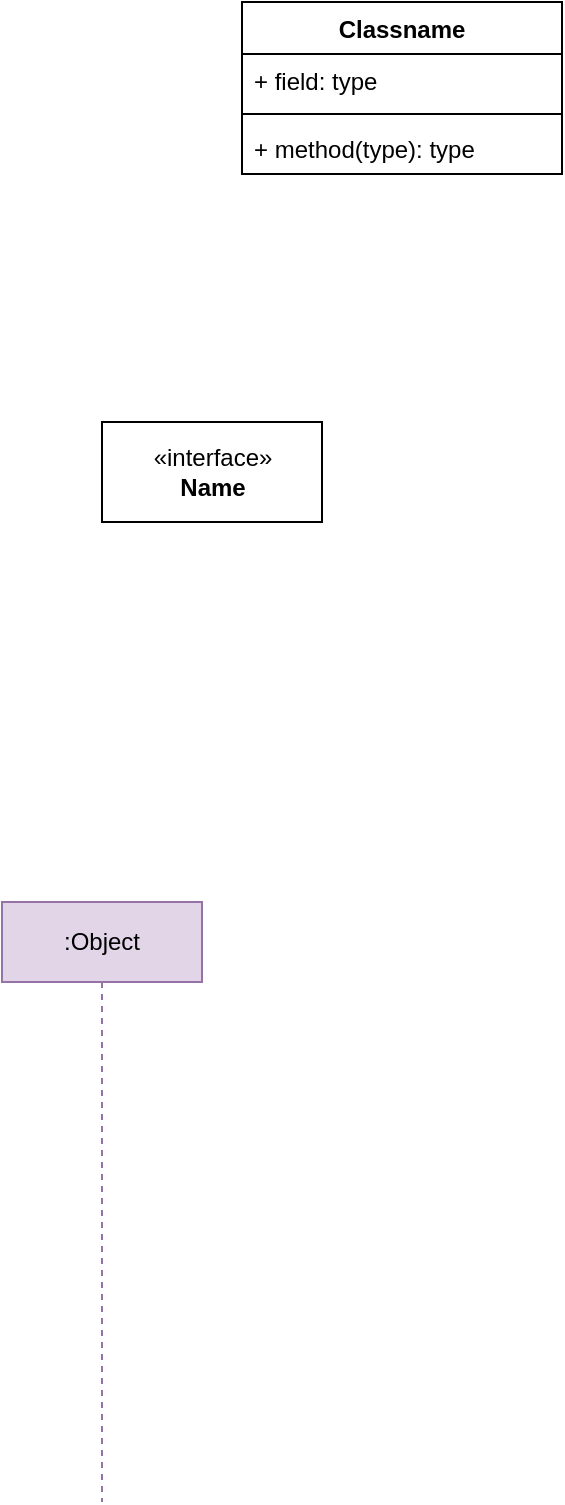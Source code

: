 <mxfile version="14.2.4" type="github">
  <diagram id="_F_64oqfM2NHJuzdLTU4" name="Page-1">
    <mxGraphModel dx="1186" dy="704" grid="1" gridSize="10" guides="1" tooltips="1" connect="1" arrows="1" fold="1" page="1" pageScale="1" pageWidth="827" pageHeight="1169" math="0" shadow="0">
      <root>
        <mxCell id="0" />
        <mxCell id="1" parent="0" />
        <mxCell id="93cJwJaK-memAjawnzbn-3" value="Classname" style="swimlane;fontStyle=1;align=center;verticalAlign=top;childLayout=stackLayout;horizontal=1;startSize=26;horizontalStack=0;resizeParent=1;resizeParentMax=0;resizeLast=0;collapsible=1;marginBottom=0;" vertex="1" parent="1">
          <mxGeometry x="300" y="80" width="160" height="86" as="geometry" />
        </mxCell>
        <mxCell id="93cJwJaK-memAjawnzbn-4" value="+ field: type" style="text;strokeColor=none;fillColor=none;align=left;verticalAlign=top;spacingLeft=4;spacingRight=4;overflow=hidden;rotatable=0;points=[[0,0.5],[1,0.5]];portConstraint=eastwest;" vertex="1" parent="93cJwJaK-memAjawnzbn-3">
          <mxGeometry y="26" width="160" height="26" as="geometry" />
        </mxCell>
        <mxCell id="93cJwJaK-memAjawnzbn-5" value="" style="line;strokeWidth=1;fillColor=none;align=left;verticalAlign=middle;spacingTop=-1;spacingLeft=3;spacingRight=3;rotatable=0;labelPosition=right;points=[];portConstraint=eastwest;" vertex="1" parent="93cJwJaK-memAjawnzbn-3">
          <mxGeometry y="52" width="160" height="8" as="geometry" />
        </mxCell>
        <mxCell id="93cJwJaK-memAjawnzbn-6" value="+ method(type): type" style="text;strokeColor=none;fillColor=none;align=left;verticalAlign=top;spacingLeft=4;spacingRight=4;overflow=hidden;rotatable=0;points=[[0,0.5],[1,0.5]];portConstraint=eastwest;" vertex="1" parent="93cJwJaK-memAjawnzbn-3">
          <mxGeometry y="60" width="160" height="26" as="geometry" />
        </mxCell>
        <mxCell id="93cJwJaK-memAjawnzbn-7" value="&amp;laquo;interface&amp;raquo;&lt;br&gt;&lt;b&gt;Name&lt;/b&gt;" style="html=1;" vertex="1" parent="1">
          <mxGeometry x="230" y="290" width="110" height="50" as="geometry" />
        </mxCell>
        <mxCell id="93cJwJaK-memAjawnzbn-11" value=":Object" style="shape=umlLifeline;perimeter=lifelinePerimeter;whiteSpace=wrap;html=1;container=1;collapsible=0;recursiveResize=0;outlineConnect=0;fillColor=#e1d5e7;strokeColor=#9673a6;" vertex="1" parent="1">
          <mxGeometry x="180" y="530" width="100" height="300" as="geometry" />
        </mxCell>
      </root>
    </mxGraphModel>
  </diagram>
</mxfile>
